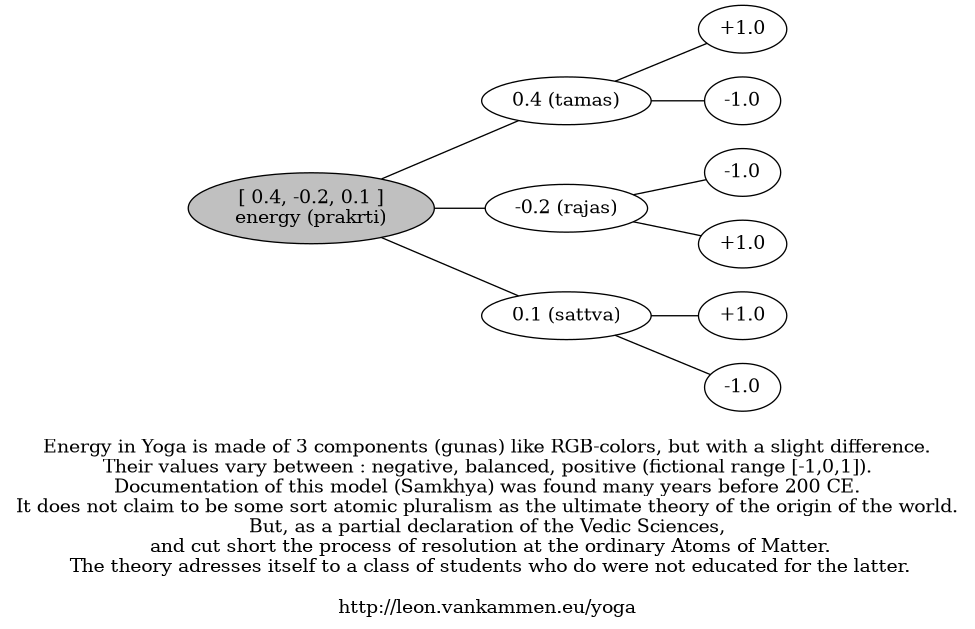 digraph G {
  graph[size="6.5,6.5"]
  rankdir="LR";
  prakrti [label="[ 0.4, -0.2, 0.1 ]\nenergy (prakrti)", URL="http://en.wikipedia.org/wiki/Purusha",style=filled,fillcolor="grey"];

  tamas [label="0.4 (tamas)"];
  rajas [label="-0.2 (rajas)"];
  sattva [label="0.1 (sattva)"];

  tamas_pos [label="+1.0"];
  tamas_neg [label="-1.0"];
  rajas_neg [label="-1.0"];
  rajas_pos [label="+1.0"];
  sattva_pos [label="+1.0"];
  sattva_neg [label="-1.0"];

  tamas -> tamas_pos [dir=none];
  tamas -> tamas_neg [dir=none];
  rajas -> rajas_neg [dir=none];
  rajas -> rajas_pos [dir=none];
  sattva -> sattva_neg [dir=none];
  sattva -> sattva_pos [dir=none];

  prakrti -> sattva [dir=none];
  prakrti -> tamas [dir=none];
  prakrti -> rajas [dir=none];

  overlap=false;
  label="\nEnergy in Yoga is made of 3 components (gunas) like RGB-colors, but with a slight difference.\nTheir values vary between : negative, balanced, positive (fictional range [-1,0,1]).\nDocumentation of this model (Samkhya) was found many years before 200 CE.\nIt does not claim to be some sort atomic pluralism as the ultimate theory of the origin of the world.\nBut, as a partial declaration of the Vedic Sciences,\n and cut short the process of resolution at the ordinary Atoms of Matter.\n The theory adresses itself to a class of students who do were not educated for the latter.\n\nhttp://leon.vankammen.eu/yoga"
}
